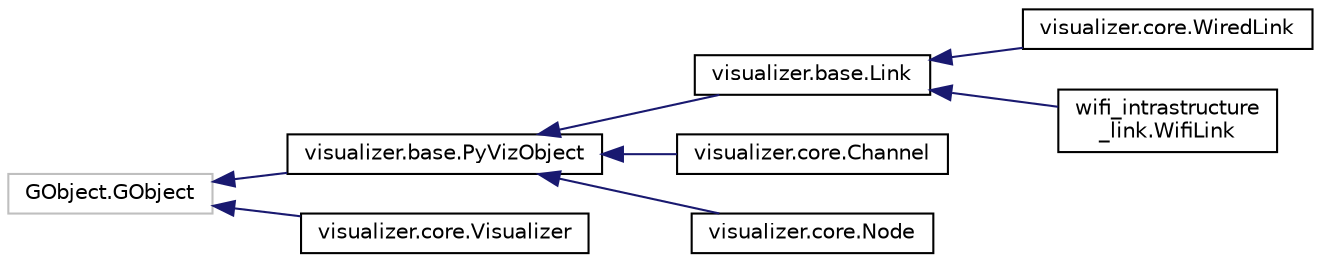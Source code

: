 digraph "Graphical Class Hierarchy"
{
 // LATEX_PDF_SIZE
  edge [fontname="Helvetica",fontsize="10",labelfontname="Helvetica",labelfontsize="10"];
  node [fontname="Helvetica",fontsize="10",shape=record];
  rankdir="LR";
  Node745 [label="GObject.GObject",height=0.2,width=0.4,color="grey75", fillcolor="white", style="filled",tooltip=" "];
  Node745 -> Node0 [dir="back",color="midnightblue",fontsize="10",style="solid",fontname="Helvetica"];
  Node0 [label="visualizer.base.PyVizObject",height=0.2,width=0.4,color="black", fillcolor="white", style="filled",URL="$classvisualizer_1_1base_1_1_py_viz_object.html",tooltip="PyVizObject class."];
  Node0 -> Node1 [dir="back",color="midnightblue",fontsize="10",style="solid",fontname="Helvetica"];
  Node1 [label="visualizer.base.Link",height=0.2,width=0.4,color="black", fillcolor="white", style="filled",URL="$classvisualizer_1_1base_1_1_link.html",tooltip="Link class."];
  Node1 -> Node2 [dir="back",color="midnightblue",fontsize="10",style="solid",fontname="Helvetica"];
  Node2 [label="visualizer.core.WiredLink",height=0.2,width=0.4,color="black", fillcolor="white", style="filled",URL="$classvisualizer_1_1core_1_1_wired_link.html",tooltip="WiredLink."];
  Node1 -> Node3 [dir="back",color="midnightblue",fontsize="10",style="solid",fontname="Helvetica"];
  Node3 [label="wifi_intrastructure\l_link.WifiLink",height=0.2,width=0.4,color="black", fillcolor="white", style="filled",URL="$classwifi__intrastructure__link_1_1_wifi_link.html",tooltip="WifiLink class."];
  Node0 -> Node4 [dir="back",color="midnightblue",fontsize="10",style="solid",fontname="Helvetica"];
  Node4 [label="visualizer.core.Channel",height=0.2,width=0.4,color="black", fillcolor="white", style="filled",URL="$classvisualizer_1_1core_1_1_channel.html",tooltip="Channel."];
  Node0 -> Node5 [dir="back",color="midnightblue",fontsize="10",style="solid",fontname="Helvetica"];
  Node5 [label="visualizer.core.Node",height=0.2,width=0.4,color="black", fillcolor="white", style="filled",URL="$classvisualizer_1_1core_1_1_node.html",tooltip="Node class."];
  Node745 -> Node752 [dir="back",color="midnightblue",fontsize="10",style="solid",fontname="Helvetica"];
  Node752 [label="visualizer.core.Visualizer",height=0.2,width=0.4,color="black", fillcolor="white", style="filled",URL="$classvisualizer_1_1core_1_1_visualizer.html",tooltip="Visualizer."];
}
